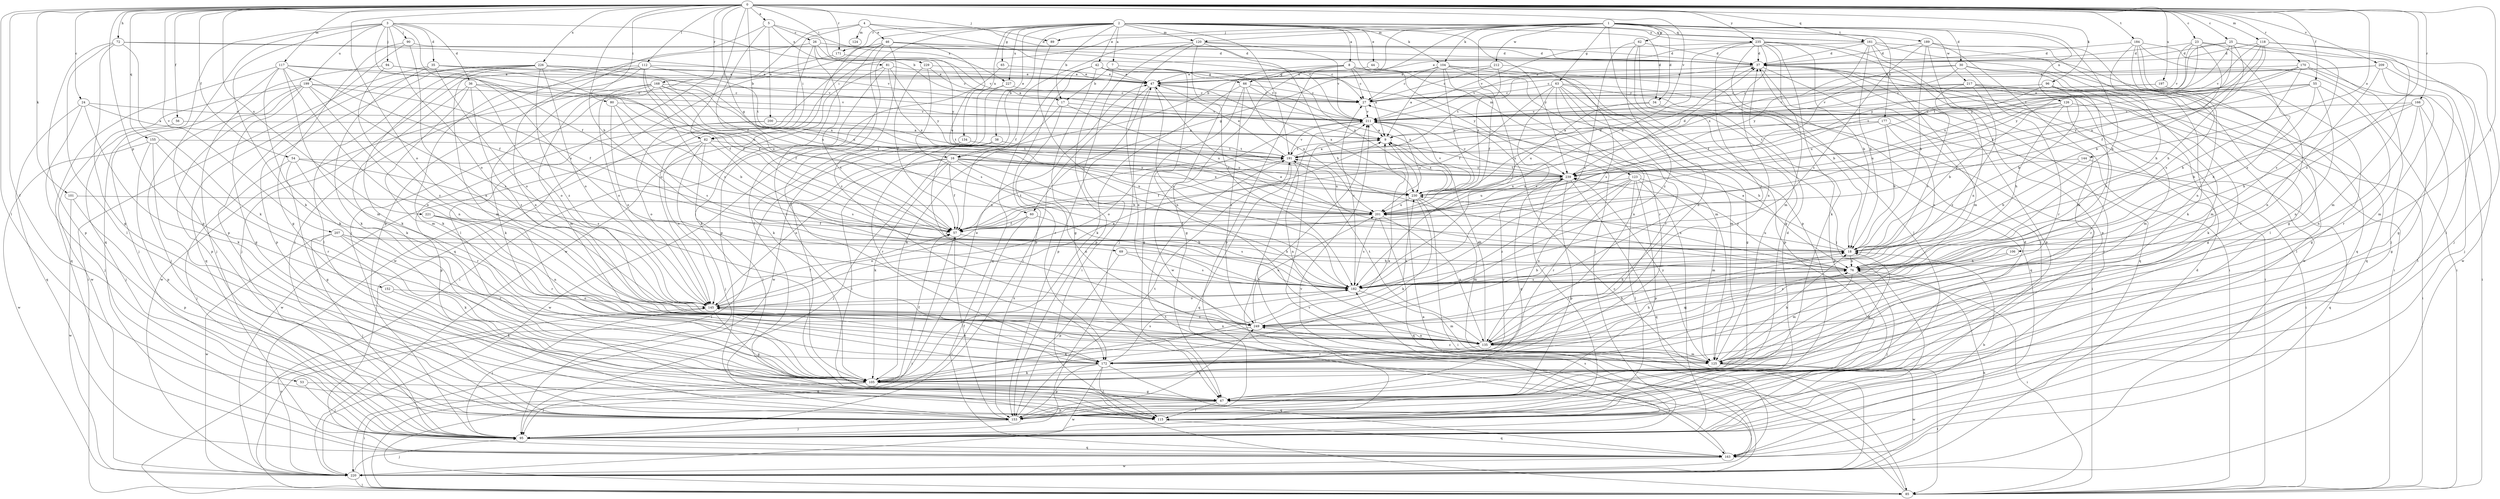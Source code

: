strict digraph  {
0;
1;
2;
3;
4;
5;
7;
8;
9;
16;
17;
18;
23;
24;
25;
26;
27;
30;
34;
35;
36;
37;
38;
42;
44;
46;
47;
53;
54;
55;
56;
57;
60;
62;
63;
65;
66;
67;
69;
72;
76;
80;
81;
82;
85;
89;
90;
94;
95;
96;
101;
104;
105;
106;
112;
115;
117;
118;
120;
123;
124;
125;
126;
134;
135;
144;
145;
152;
153;
155;
161;
163;
166;
168;
170;
171;
172;
177;
182;
184;
189;
191;
197;
199;
200;
201;
207;
209;
211;
212;
217;
220;
221;
226;
227;
229;
230;
235;
239;
249;
0 -> 5  [label=a];
0 -> 16  [label=b];
0 -> 23  [label=c];
0 -> 24  [label=c];
0 -> 25  [label=c];
0 -> 53  [label=f];
0 -> 54  [label=f];
0 -> 55  [label=f];
0 -> 56  [label=f];
0 -> 60  [label=g];
0 -> 69  [label=h];
0 -> 72  [label=h];
0 -> 80  [label=i];
0 -> 81  [label=i];
0 -> 82  [label=i];
0 -> 89  [label=j];
0 -> 96  [label=k];
0 -> 101  [label=k];
0 -> 106  [label=l];
0 -> 112  [label=l];
0 -> 115  [label=l];
0 -> 117  [label=m];
0 -> 118  [label=m];
0 -> 144  [label=o];
0 -> 145  [label=o];
0 -> 152  [label=p];
0 -> 155  [label=q];
0 -> 161  [label=q];
0 -> 166  [label=r];
0 -> 168  [label=r];
0 -> 170  [label=r];
0 -> 171  [label=r];
0 -> 184  [label=t];
0 -> 197  [label=u];
0 -> 207  [label=v];
0 -> 209  [label=v];
0 -> 211  [label=v];
0 -> 221  [label=x];
0 -> 226  [label=x];
0 -> 235  [label=y];
0 -> 249  [label=z];
1 -> 16  [label=b];
1 -> 30  [label=d];
1 -> 34  [label=d];
1 -> 60  [label=g];
1 -> 62  [label=g];
1 -> 63  [label=g];
1 -> 76  [label=h];
1 -> 82  [label=i];
1 -> 89  [label=j];
1 -> 104  [label=k];
1 -> 120  [label=m];
1 -> 126  [label=n];
1 -> 153  [label=p];
1 -> 161  [label=q];
1 -> 177  [label=s];
1 -> 182  [label=s];
1 -> 189  [label=t];
1 -> 212  [label=w];
1 -> 217  [label=w];
2 -> 7  [label=a];
2 -> 8  [label=a];
2 -> 16  [label=b];
2 -> 17  [label=b];
2 -> 34  [label=d];
2 -> 38  [label=e];
2 -> 42  [label=e];
2 -> 44  [label=e];
2 -> 65  [label=g];
2 -> 104  [label=k];
2 -> 115  [label=l];
2 -> 120  [label=m];
2 -> 123  [label=m];
2 -> 134  [label=n];
2 -> 161  [label=q];
2 -> 171  [label=r];
2 -> 191  [label=t];
2 -> 220  [label=w];
2 -> 227  [label=x];
2 -> 235  [label=y];
2 -> 239  [label=y];
3 -> 17  [label=b];
3 -> 35  [label=d];
3 -> 36  [label=d];
3 -> 57  [label=f];
3 -> 90  [label=j];
3 -> 94  [label=j];
3 -> 105  [label=k];
3 -> 145  [label=o];
3 -> 153  [label=p];
3 -> 163  [label=q];
3 -> 182  [label=s];
3 -> 199  [label=u];
4 -> 37  [label=d];
4 -> 46  [label=e];
4 -> 82  [label=i];
4 -> 95  [label=j];
4 -> 124  [label=m];
4 -> 211  [label=v];
5 -> 26  [label=c];
5 -> 57  [label=f];
5 -> 153  [label=p];
5 -> 200  [label=u];
5 -> 227  [label=x];
5 -> 229  [label=x];
7 -> 17  [label=b];
7 -> 66  [label=g];
7 -> 153  [label=p];
7 -> 230  [label=x];
8 -> 9  [label=a];
8 -> 18  [label=b];
8 -> 27  [label=c];
8 -> 66  [label=g];
8 -> 67  [label=g];
8 -> 95  [label=j];
8 -> 153  [label=p];
8 -> 220  [label=w];
9 -> 191  [label=t];
9 -> 230  [label=x];
16 -> 18  [label=b];
16 -> 57  [label=f];
16 -> 95  [label=j];
16 -> 105  [label=k];
16 -> 115  [label=l];
16 -> 135  [label=n];
16 -> 145  [label=o];
16 -> 201  [label=u];
16 -> 230  [label=x];
16 -> 239  [label=y];
17 -> 105  [label=k];
17 -> 172  [label=r];
17 -> 201  [label=u];
17 -> 211  [label=v];
18 -> 9  [label=a];
18 -> 76  [label=h];
18 -> 201  [label=u];
23 -> 18  [label=b];
23 -> 37  [label=d];
23 -> 115  [label=l];
23 -> 182  [label=s];
23 -> 201  [label=u];
23 -> 211  [label=v];
23 -> 239  [label=y];
24 -> 9  [label=a];
24 -> 95  [label=j];
24 -> 105  [label=k];
24 -> 163  [label=q];
24 -> 211  [label=v];
25 -> 9  [label=a];
25 -> 37  [label=d];
25 -> 57  [label=f];
25 -> 76  [label=h];
25 -> 182  [label=s];
25 -> 191  [label=t];
25 -> 220  [label=w];
26 -> 37  [label=d];
26 -> 95  [label=j];
26 -> 145  [label=o];
26 -> 182  [label=s];
26 -> 211  [label=v];
26 -> 239  [label=y];
27 -> 211  [label=v];
30 -> 47  [label=e];
30 -> 57  [label=f];
30 -> 125  [label=m];
30 -> 163  [label=q];
30 -> 172  [label=r];
30 -> 239  [label=y];
34 -> 153  [label=p];
34 -> 201  [label=u];
34 -> 211  [label=v];
35 -> 47  [label=e];
35 -> 57  [label=f];
35 -> 85  [label=i];
35 -> 105  [label=k];
35 -> 145  [label=o];
35 -> 211  [label=v];
36 -> 27  [label=c];
36 -> 105  [label=k];
36 -> 125  [label=m];
36 -> 145  [label=o];
36 -> 211  [label=v];
36 -> 249  [label=z];
37 -> 47  [label=e];
37 -> 85  [label=i];
37 -> 95  [label=j];
37 -> 115  [label=l];
37 -> 153  [label=p];
37 -> 163  [label=q];
37 -> 191  [label=t];
37 -> 211  [label=v];
38 -> 85  [label=i];
38 -> 115  [label=l];
38 -> 172  [label=r];
38 -> 191  [label=t];
38 -> 249  [label=z];
42 -> 47  [label=e];
42 -> 67  [label=g];
42 -> 135  [label=n];
42 -> 153  [label=p];
42 -> 163  [label=q];
42 -> 211  [label=v];
42 -> 239  [label=y];
44 -> 47  [label=e];
44 -> 125  [label=m];
46 -> 27  [label=c];
46 -> 37  [label=d];
46 -> 153  [label=p];
46 -> 163  [label=q];
46 -> 172  [label=r];
46 -> 201  [label=u];
46 -> 220  [label=w];
46 -> 249  [label=z];
47 -> 27  [label=c];
47 -> 95  [label=j];
47 -> 153  [label=p];
47 -> 182  [label=s];
47 -> 230  [label=x];
53 -> 67  [label=g];
53 -> 95  [label=j];
54 -> 67  [label=g];
54 -> 95  [label=j];
54 -> 172  [label=r];
54 -> 182  [label=s];
54 -> 239  [label=y];
55 -> 27  [label=c];
55 -> 76  [label=h];
55 -> 135  [label=n];
55 -> 172  [label=r];
55 -> 191  [label=t];
55 -> 239  [label=y];
56 -> 9  [label=a];
56 -> 95  [label=j];
57 -> 18  [label=b];
57 -> 85  [label=i];
57 -> 191  [label=t];
60 -> 57  [label=f];
60 -> 85  [label=i];
60 -> 145  [label=o];
60 -> 182  [label=s];
62 -> 37  [label=d];
62 -> 67  [label=g];
62 -> 95  [label=j];
62 -> 182  [label=s];
62 -> 249  [label=z];
63 -> 27  [label=c];
63 -> 57  [label=f];
63 -> 67  [label=g];
63 -> 85  [label=i];
63 -> 125  [label=m];
63 -> 135  [label=n];
63 -> 163  [label=q];
63 -> 172  [label=r];
63 -> 182  [label=s];
65 -> 47  [label=e];
65 -> 85  [label=i];
66 -> 27  [label=c];
66 -> 67  [label=g];
66 -> 105  [label=k];
66 -> 201  [label=u];
66 -> 230  [label=x];
66 -> 249  [label=z];
67 -> 37  [label=d];
67 -> 115  [label=l];
67 -> 153  [label=p];
69 -> 76  [label=h];
69 -> 153  [label=p];
69 -> 182  [label=s];
72 -> 37  [label=d];
72 -> 67  [label=g];
72 -> 105  [label=k];
72 -> 115  [label=l];
72 -> 153  [label=p];
72 -> 211  [label=v];
76 -> 47  [label=e];
76 -> 85  [label=i];
76 -> 95  [label=j];
76 -> 125  [label=m];
76 -> 135  [label=n];
76 -> 182  [label=s];
76 -> 230  [label=x];
76 -> 239  [label=y];
80 -> 18  [label=b];
80 -> 145  [label=o];
80 -> 182  [label=s];
80 -> 211  [label=v];
81 -> 47  [label=e];
81 -> 105  [label=k];
81 -> 172  [label=r];
81 -> 230  [label=x];
81 -> 239  [label=y];
82 -> 95  [label=j];
82 -> 115  [label=l];
82 -> 145  [label=o];
82 -> 182  [label=s];
82 -> 191  [label=t];
82 -> 220  [label=w];
85 -> 9  [label=a];
85 -> 211  [label=v];
89 -> 182  [label=s];
90 -> 37  [label=d];
90 -> 67  [label=g];
90 -> 135  [label=n];
90 -> 153  [label=p];
94 -> 47  [label=e];
94 -> 57  [label=f];
94 -> 95  [label=j];
94 -> 249  [label=z];
95 -> 18  [label=b];
95 -> 163  [label=q];
95 -> 182  [label=s];
95 -> 211  [label=v];
96 -> 18  [label=b];
96 -> 27  [label=c];
96 -> 115  [label=l];
96 -> 182  [label=s];
96 -> 201  [label=u];
101 -> 153  [label=p];
101 -> 201  [label=u];
101 -> 220  [label=w];
104 -> 9  [label=a];
104 -> 27  [label=c];
104 -> 47  [label=e];
104 -> 57  [label=f];
104 -> 135  [label=n];
104 -> 153  [label=p];
104 -> 172  [label=r];
104 -> 230  [label=x];
105 -> 9  [label=a];
105 -> 18  [label=b];
105 -> 47  [label=e];
105 -> 57  [label=f];
105 -> 67  [label=g];
105 -> 85  [label=i];
105 -> 95  [label=j];
105 -> 239  [label=y];
106 -> 76  [label=h];
106 -> 249  [label=z];
112 -> 47  [label=e];
112 -> 57  [label=f];
112 -> 95  [label=j];
112 -> 105  [label=k];
112 -> 135  [label=n];
112 -> 182  [label=s];
112 -> 191  [label=t];
115 -> 163  [label=q];
117 -> 47  [label=e];
117 -> 57  [label=f];
117 -> 95  [label=j];
117 -> 105  [label=k];
117 -> 125  [label=m];
117 -> 135  [label=n];
117 -> 163  [label=q];
117 -> 201  [label=u];
118 -> 37  [label=d];
118 -> 57  [label=f];
118 -> 95  [label=j];
118 -> 125  [label=m];
118 -> 201  [label=u];
118 -> 211  [label=v];
118 -> 239  [label=y];
120 -> 37  [label=d];
120 -> 57  [label=f];
120 -> 76  [label=h];
120 -> 85  [label=i];
120 -> 95  [label=j];
120 -> 182  [label=s];
120 -> 211  [label=v];
123 -> 95  [label=j];
123 -> 115  [label=l];
123 -> 125  [label=m];
123 -> 135  [label=n];
123 -> 153  [label=p];
123 -> 172  [label=r];
123 -> 230  [label=x];
123 -> 249  [label=z];
125 -> 18  [label=b];
125 -> 85  [label=i];
125 -> 220  [label=w];
125 -> 239  [label=y];
125 -> 249  [label=z];
126 -> 18  [label=b];
126 -> 76  [label=h];
126 -> 85  [label=i];
126 -> 172  [label=r];
126 -> 201  [label=u];
126 -> 211  [label=v];
134 -> 191  [label=t];
134 -> 220  [label=w];
135 -> 9  [label=a];
135 -> 18  [label=b];
135 -> 76  [label=h];
135 -> 125  [label=m];
135 -> 172  [label=r];
135 -> 191  [label=t];
144 -> 18  [label=b];
144 -> 163  [label=q];
144 -> 239  [label=y];
145 -> 9  [label=a];
145 -> 57  [label=f];
145 -> 67  [label=g];
145 -> 95  [label=j];
145 -> 135  [label=n];
145 -> 182  [label=s];
145 -> 249  [label=z];
152 -> 105  [label=k];
152 -> 145  [label=o];
153 -> 37  [label=d];
153 -> 57  [label=f];
153 -> 95  [label=j];
153 -> 191  [label=t];
153 -> 249  [label=z];
155 -> 115  [label=l];
155 -> 153  [label=p];
155 -> 172  [label=r];
155 -> 191  [label=t];
155 -> 220  [label=w];
161 -> 18  [label=b];
161 -> 37  [label=d];
161 -> 47  [label=e];
161 -> 85  [label=i];
161 -> 125  [label=m];
161 -> 163  [label=q];
161 -> 220  [label=w];
161 -> 230  [label=x];
163 -> 211  [label=v];
163 -> 220  [label=w];
166 -> 18  [label=b];
166 -> 67  [label=g];
166 -> 76  [label=h];
166 -> 115  [label=l];
166 -> 135  [label=n];
166 -> 211  [label=v];
168 -> 27  [label=c];
168 -> 57  [label=f];
168 -> 105  [label=k];
168 -> 125  [label=m];
168 -> 145  [label=o];
168 -> 201  [label=u];
168 -> 220  [label=w];
168 -> 230  [label=x];
170 -> 47  [label=e];
170 -> 76  [label=h];
170 -> 95  [label=j];
170 -> 125  [label=m];
170 -> 191  [label=t];
170 -> 239  [label=y];
171 -> 9  [label=a];
171 -> 115  [label=l];
172 -> 105  [label=k];
172 -> 115  [label=l];
172 -> 145  [label=o];
172 -> 153  [label=p];
172 -> 163  [label=q];
172 -> 182  [label=s];
172 -> 220  [label=w];
177 -> 9  [label=a];
177 -> 18  [label=b];
177 -> 85  [label=i];
177 -> 182  [label=s];
177 -> 191  [label=t];
182 -> 18  [label=b];
182 -> 27  [label=c];
182 -> 76  [label=h];
182 -> 125  [label=m];
182 -> 145  [label=o];
184 -> 37  [label=d];
184 -> 67  [label=g];
184 -> 76  [label=h];
184 -> 85  [label=i];
184 -> 95  [label=j];
184 -> 135  [label=n];
184 -> 182  [label=s];
189 -> 18  [label=b];
189 -> 37  [label=d];
189 -> 105  [label=k];
189 -> 115  [label=l];
189 -> 125  [label=m];
189 -> 135  [label=n];
189 -> 182  [label=s];
191 -> 9  [label=a];
191 -> 47  [label=e];
191 -> 57  [label=f];
191 -> 135  [label=n];
191 -> 163  [label=q];
191 -> 201  [label=u];
191 -> 211  [label=v];
191 -> 239  [label=y];
197 -> 27  [label=c];
197 -> 67  [label=g];
197 -> 172  [label=r];
197 -> 211  [label=v];
199 -> 27  [label=c];
199 -> 57  [label=f];
199 -> 67  [label=g];
199 -> 95  [label=j];
199 -> 135  [label=n];
199 -> 153  [label=p];
199 -> 182  [label=s];
199 -> 220  [label=w];
200 -> 9  [label=a];
200 -> 145  [label=o];
200 -> 153  [label=p];
200 -> 191  [label=t];
201 -> 57  [label=f];
201 -> 135  [label=n];
201 -> 163  [label=q];
201 -> 182  [label=s];
207 -> 18  [label=b];
207 -> 76  [label=h];
207 -> 95  [label=j];
207 -> 105  [label=k];
207 -> 172  [label=r];
207 -> 220  [label=w];
209 -> 27  [label=c];
209 -> 47  [label=e];
209 -> 67  [label=g];
209 -> 85  [label=i];
209 -> 135  [label=n];
211 -> 9  [label=a];
211 -> 76  [label=h];
211 -> 95  [label=j];
211 -> 145  [label=o];
211 -> 201  [label=u];
212 -> 27  [label=c];
212 -> 47  [label=e];
212 -> 182  [label=s];
212 -> 230  [label=x];
217 -> 27  [label=c];
217 -> 67  [label=g];
217 -> 105  [label=k];
217 -> 125  [label=m];
217 -> 182  [label=s];
217 -> 211  [label=v];
217 -> 249  [label=z];
220 -> 27  [label=c];
220 -> 37  [label=d];
220 -> 76  [label=h];
220 -> 85  [label=i];
220 -> 95  [label=j];
220 -> 145  [label=o];
220 -> 191  [label=t];
221 -> 57  [label=f];
221 -> 135  [label=n];
221 -> 172  [label=r];
226 -> 47  [label=e];
226 -> 105  [label=k];
226 -> 115  [label=l];
226 -> 125  [label=m];
226 -> 145  [label=o];
226 -> 153  [label=p];
226 -> 163  [label=q];
226 -> 201  [label=u];
226 -> 230  [label=x];
226 -> 249  [label=z];
227 -> 27  [label=c];
227 -> 105  [label=k];
227 -> 220  [label=w];
229 -> 27  [label=c];
229 -> 47  [label=e];
229 -> 57  [label=f];
229 -> 182  [label=s];
230 -> 37  [label=d];
230 -> 85  [label=i];
230 -> 105  [label=k];
230 -> 125  [label=m];
230 -> 201  [label=u];
230 -> 211  [label=v];
235 -> 18  [label=b];
235 -> 37  [label=d];
235 -> 85  [label=i];
235 -> 105  [label=k];
235 -> 115  [label=l];
235 -> 125  [label=m];
235 -> 135  [label=n];
235 -> 153  [label=p];
235 -> 201  [label=u];
235 -> 211  [label=v];
235 -> 249  [label=z];
239 -> 37  [label=d];
239 -> 67  [label=g];
239 -> 115  [label=l];
239 -> 153  [label=p];
239 -> 163  [label=q];
239 -> 191  [label=t];
239 -> 201  [label=u];
239 -> 211  [label=v];
239 -> 230  [label=x];
249 -> 47  [label=e];
249 -> 105  [label=k];
249 -> 135  [label=n];
249 -> 201  [label=u];
249 -> 230  [label=x];
}
